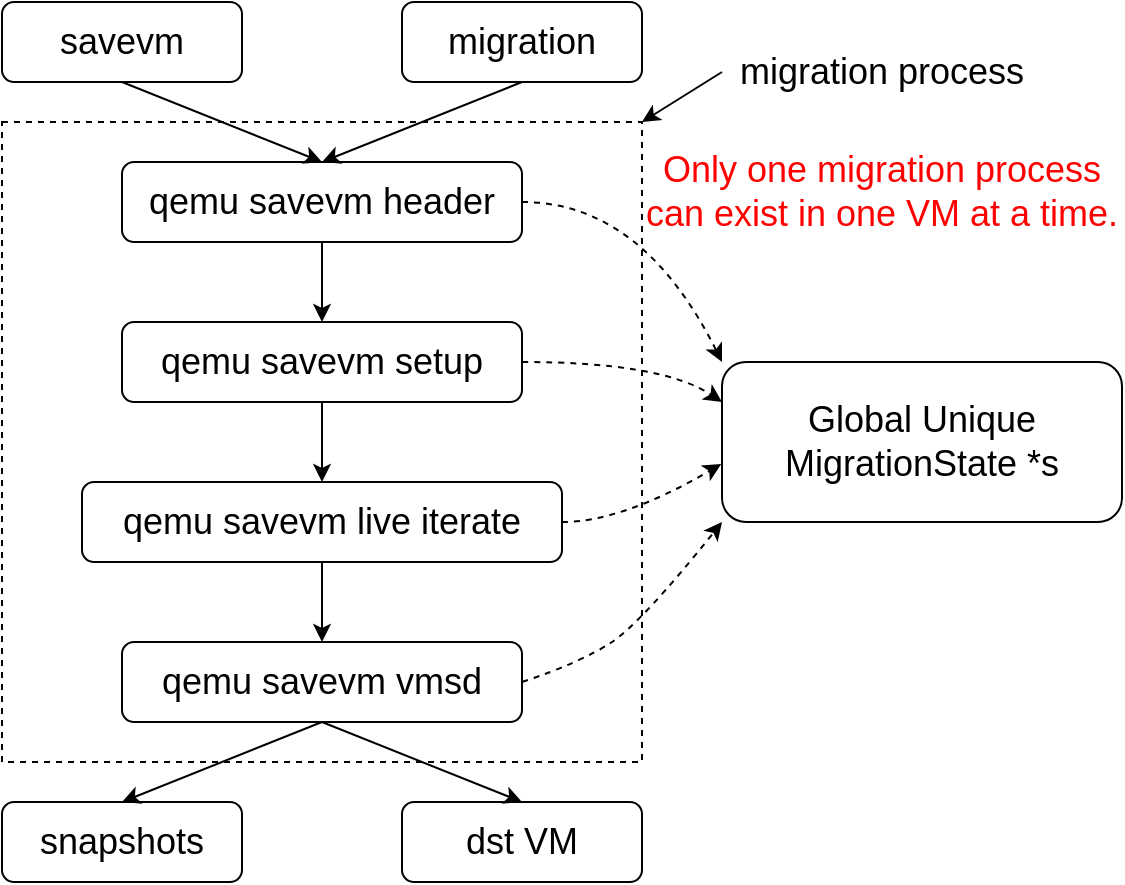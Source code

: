 <mxfile version="20.4.1" type="github"><diagram id="OZgTTzMIZbF1CK1Bnk2v" name="第 1 页"><mxGraphModel dx="735" dy="468" grid="1" gridSize="10" guides="1" tooltips="1" connect="1" arrows="1" fold="1" page="1" pageScale="1" pageWidth="827" pageHeight="1169" math="0" shadow="0"><root><mxCell id="0"/><mxCell id="1" parent="0"/><mxCell id="5_ovZfvBjrPSnjW51LRR-24" value="" style="rounded=0;whiteSpace=wrap;html=1;fontSize=18;fontColor=#FF0000;dashed=1;fillColor=none;" parent="1" vertex="1"><mxGeometry x="120" y="140" width="320" height="320" as="geometry"/></mxCell><mxCell id="5_ovZfvBjrPSnjW51LRR-1" value="&lt;font style=&quot;font-size: 18px;&quot;&gt;savevm&lt;/font&gt;" style="rounded=1;whiteSpace=wrap;html=1;" parent="1" vertex="1"><mxGeometry x="120" y="80" width="120" height="40" as="geometry"/></mxCell><mxCell id="5_ovZfvBjrPSnjW51LRR-2" value="migration" style="rounded=1;whiteSpace=wrap;html=1;fontSize=18;" parent="1" vertex="1"><mxGeometry x="320" y="80" width="120" height="40" as="geometry"/></mxCell><mxCell id="5_ovZfvBjrPSnjW51LRR-11" style="edgeStyle=orthogonalEdgeStyle;rounded=0;orthogonalLoop=1;jettySize=auto;html=1;exitX=0.5;exitY=1;exitDx=0;exitDy=0;entryX=0.5;entryY=0;entryDx=0;entryDy=0;fontSize=18;" parent="1" source="5_ovZfvBjrPSnjW51LRR-3" target="5_ovZfvBjrPSnjW51LRR-5" edge="1"><mxGeometry relative="1" as="geometry"/></mxCell><mxCell id="5_ovZfvBjrPSnjW51LRR-3" value="qemu savevm header" style="rounded=1;whiteSpace=wrap;html=1;fontSize=18;" parent="1" vertex="1"><mxGeometry x="180" y="160" width="200" height="40" as="geometry"/></mxCell><mxCell id="5_ovZfvBjrPSnjW51LRR-4" value="Global Unique MigrationState *s" style="rounded=1;whiteSpace=wrap;html=1;fontSize=18;" parent="1" vertex="1"><mxGeometry x="480" y="260" width="200" height="80" as="geometry"/></mxCell><mxCell id="5_ovZfvBjrPSnjW51LRR-12" style="edgeStyle=orthogonalEdgeStyle;rounded=0;orthogonalLoop=1;jettySize=auto;html=1;exitX=0.5;exitY=1;exitDx=0;exitDy=0;entryX=0.5;entryY=0;entryDx=0;entryDy=0;fontSize=18;" parent="1" source="5_ovZfvBjrPSnjW51LRR-5" target="5_ovZfvBjrPSnjW51LRR-6" edge="1"><mxGeometry relative="1" as="geometry"/></mxCell><mxCell id="5_ovZfvBjrPSnjW51LRR-5" value="qemu savevm setup" style="rounded=1;whiteSpace=wrap;html=1;fontSize=18;" parent="1" vertex="1"><mxGeometry x="180" y="240" width="200" height="40" as="geometry"/></mxCell><mxCell id="5_ovZfvBjrPSnjW51LRR-13" style="edgeStyle=orthogonalEdgeStyle;rounded=0;orthogonalLoop=1;jettySize=auto;html=1;exitX=0.5;exitY=1;exitDx=0;exitDy=0;entryX=0.5;entryY=0;entryDx=0;entryDy=0;fontSize=18;" parent="1" source="5_ovZfvBjrPSnjW51LRR-6" target="5_ovZfvBjrPSnjW51LRR-7" edge="1"><mxGeometry relative="1" as="geometry"/></mxCell><mxCell id="5_ovZfvBjrPSnjW51LRR-6" value="qemu savevm live iterate" style="rounded=1;whiteSpace=wrap;html=1;fontSize=18;" parent="1" vertex="1"><mxGeometry x="160" y="320" width="240" height="40" as="geometry"/></mxCell><mxCell id="5_ovZfvBjrPSnjW51LRR-7" value="qemu savevm vmsd" style="rounded=1;whiteSpace=wrap;html=1;fontSize=18;" parent="1" vertex="1"><mxGeometry x="180" y="400" width="200" height="40" as="geometry"/></mxCell><mxCell id="5_ovZfvBjrPSnjW51LRR-8" value="" style="endArrow=classic;html=1;rounded=0;fontSize=18;entryX=0.5;entryY=0;entryDx=0;entryDy=0;" parent="1" target="5_ovZfvBjrPSnjW51LRR-3" edge="1"><mxGeometry width="50" height="50" relative="1" as="geometry"><mxPoint x="180" y="120" as="sourcePoint"/><mxPoint x="230" y="70" as="targetPoint"/></mxGeometry></mxCell><mxCell id="5_ovZfvBjrPSnjW51LRR-9" value="" style="endArrow=classic;html=1;rounded=0;fontSize=18;entryX=0.5;entryY=0;entryDx=0;entryDy=0;" parent="1" target="5_ovZfvBjrPSnjW51LRR-3" edge="1"><mxGeometry width="50" height="50" relative="1" as="geometry"><mxPoint x="380" y="120" as="sourcePoint"/><mxPoint x="390" y="130" as="targetPoint"/></mxGeometry></mxCell><mxCell id="5_ovZfvBjrPSnjW51LRR-14" value="snapshots" style="rounded=1;whiteSpace=wrap;html=1;fontSize=18;" parent="1" vertex="1"><mxGeometry x="120" y="480" width="120" height="40" as="geometry"/></mxCell><mxCell id="5_ovZfvBjrPSnjW51LRR-15" value="dst VM" style="rounded=1;whiteSpace=wrap;html=1;fontSize=18;" parent="1" vertex="1"><mxGeometry x="320" y="480" width="120" height="40" as="geometry"/></mxCell><mxCell id="5_ovZfvBjrPSnjW51LRR-16" value="" style="endArrow=classic;html=1;rounded=0;fontSize=18;entryX=0.5;entryY=0;entryDx=0;entryDy=0;" parent="1" target="5_ovZfvBjrPSnjW51LRR-14" edge="1"><mxGeometry width="50" height="50" relative="1" as="geometry"><mxPoint x="280" y="440" as="sourcePoint"/><mxPoint x="330" y="390" as="targetPoint"/></mxGeometry></mxCell><mxCell id="5_ovZfvBjrPSnjW51LRR-17" value="" style="endArrow=classic;html=1;rounded=0;fontSize=18;entryX=0.5;entryY=0;entryDx=0;entryDy=0;" parent="1" target="5_ovZfvBjrPSnjW51LRR-15" edge="1"><mxGeometry width="50" height="50" relative="1" as="geometry"><mxPoint x="280" y="440" as="sourcePoint"/><mxPoint x="330" y="390" as="targetPoint"/></mxGeometry></mxCell><mxCell id="5_ovZfvBjrPSnjW51LRR-19" value="" style="curved=1;endArrow=classic;html=1;rounded=0;fontSize=18;entryX=0;entryY=0.25;entryDx=0;entryDy=0;dashed=1;" parent="1" target="5_ovZfvBjrPSnjW51LRR-4" edge="1"><mxGeometry width="50" height="50" relative="1" as="geometry"><mxPoint x="380" y="260" as="sourcePoint"/><mxPoint x="430" y="210" as="targetPoint"/><Array as="points"><mxPoint x="450" y="260"/></Array></mxGeometry></mxCell><mxCell id="5_ovZfvBjrPSnjW51LRR-20" value="" style="curved=1;endArrow=classic;html=1;rounded=0;fontSize=18;entryX=-0.002;entryY=0.638;entryDx=0;entryDy=0;entryPerimeter=0;dashed=1;" parent="1" target="5_ovZfvBjrPSnjW51LRR-4" edge="1"><mxGeometry width="50" height="50" relative="1" as="geometry"><mxPoint x="400" y="340" as="sourcePoint"/><mxPoint x="450" y="290" as="targetPoint"/><Array as="points"><mxPoint x="430" y="340"/></Array></mxGeometry></mxCell><mxCell id="5_ovZfvBjrPSnjW51LRR-21" value="" style="curved=1;endArrow=classic;html=1;rounded=0;fontSize=18;entryX=0;entryY=1;entryDx=0;entryDy=0;dashed=1;" parent="1" target="5_ovZfvBjrPSnjW51LRR-4" edge="1"><mxGeometry width="50" height="50" relative="1" as="geometry"><mxPoint x="380" y="420" as="sourcePoint"/><mxPoint x="430" y="370" as="targetPoint"/><Array as="points"><mxPoint x="410" y="410"/><mxPoint x="440" y="390"/></Array></mxGeometry></mxCell><mxCell id="5_ovZfvBjrPSnjW51LRR-22" value="" style="curved=1;endArrow=classic;html=1;rounded=0;fontSize=18;entryX=0;entryY=0;entryDx=0;entryDy=0;dashed=1;" parent="1" target="5_ovZfvBjrPSnjW51LRR-4" edge="1"><mxGeometry width="50" height="50" relative="1" as="geometry"><mxPoint x="380" y="180" as="sourcePoint"/><mxPoint x="430" y="130" as="targetPoint"/><Array as="points"><mxPoint x="440" y="180"/></Array></mxGeometry></mxCell><mxCell id="5_ovZfvBjrPSnjW51LRR-23" value="&lt;font color=&quot;#ff0000&quot;&gt;Only one migration process can exist in one VM at a time.&lt;/font&gt;" style="text;html=1;strokeColor=none;fillColor=none;align=center;verticalAlign=middle;whiteSpace=wrap;rounded=0;fontSize=18;" parent="1" vertex="1"><mxGeometry x="440" y="160" width="240" height="30" as="geometry"/></mxCell><mxCell id="5_ovZfvBjrPSnjW51LRR-25" value="&lt;font color=&quot;#000000&quot;&gt;migration process&lt;/font&gt;" style="text;html=1;strokeColor=none;fillColor=none;align=center;verticalAlign=middle;whiteSpace=wrap;rounded=0;dashed=1;fontSize=18;fontColor=#FF0000;" parent="1" vertex="1"><mxGeometry x="480" y="100" width="160" height="30" as="geometry"/></mxCell><mxCell id="5_ovZfvBjrPSnjW51LRR-26" value="" style="endArrow=classic;html=1;rounded=0;fontSize=18;fontColor=#000000;entryX=1;entryY=0;entryDx=0;entryDy=0;exitX=0;exitY=0.5;exitDx=0;exitDy=0;" parent="1" source="5_ovZfvBjrPSnjW51LRR-25" target="5_ovZfvBjrPSnjW51LRR-24" edge="1"><mxGeometry width="50" height="50" relative="1" as="geometry"><mxPoint x="480" y="130" as="sourcePoint"/><mxPoint x="530" y="80" as="targetPoint"/></mxGeometry></mxCell></root></mxGraphModel></diagram></mxfile>